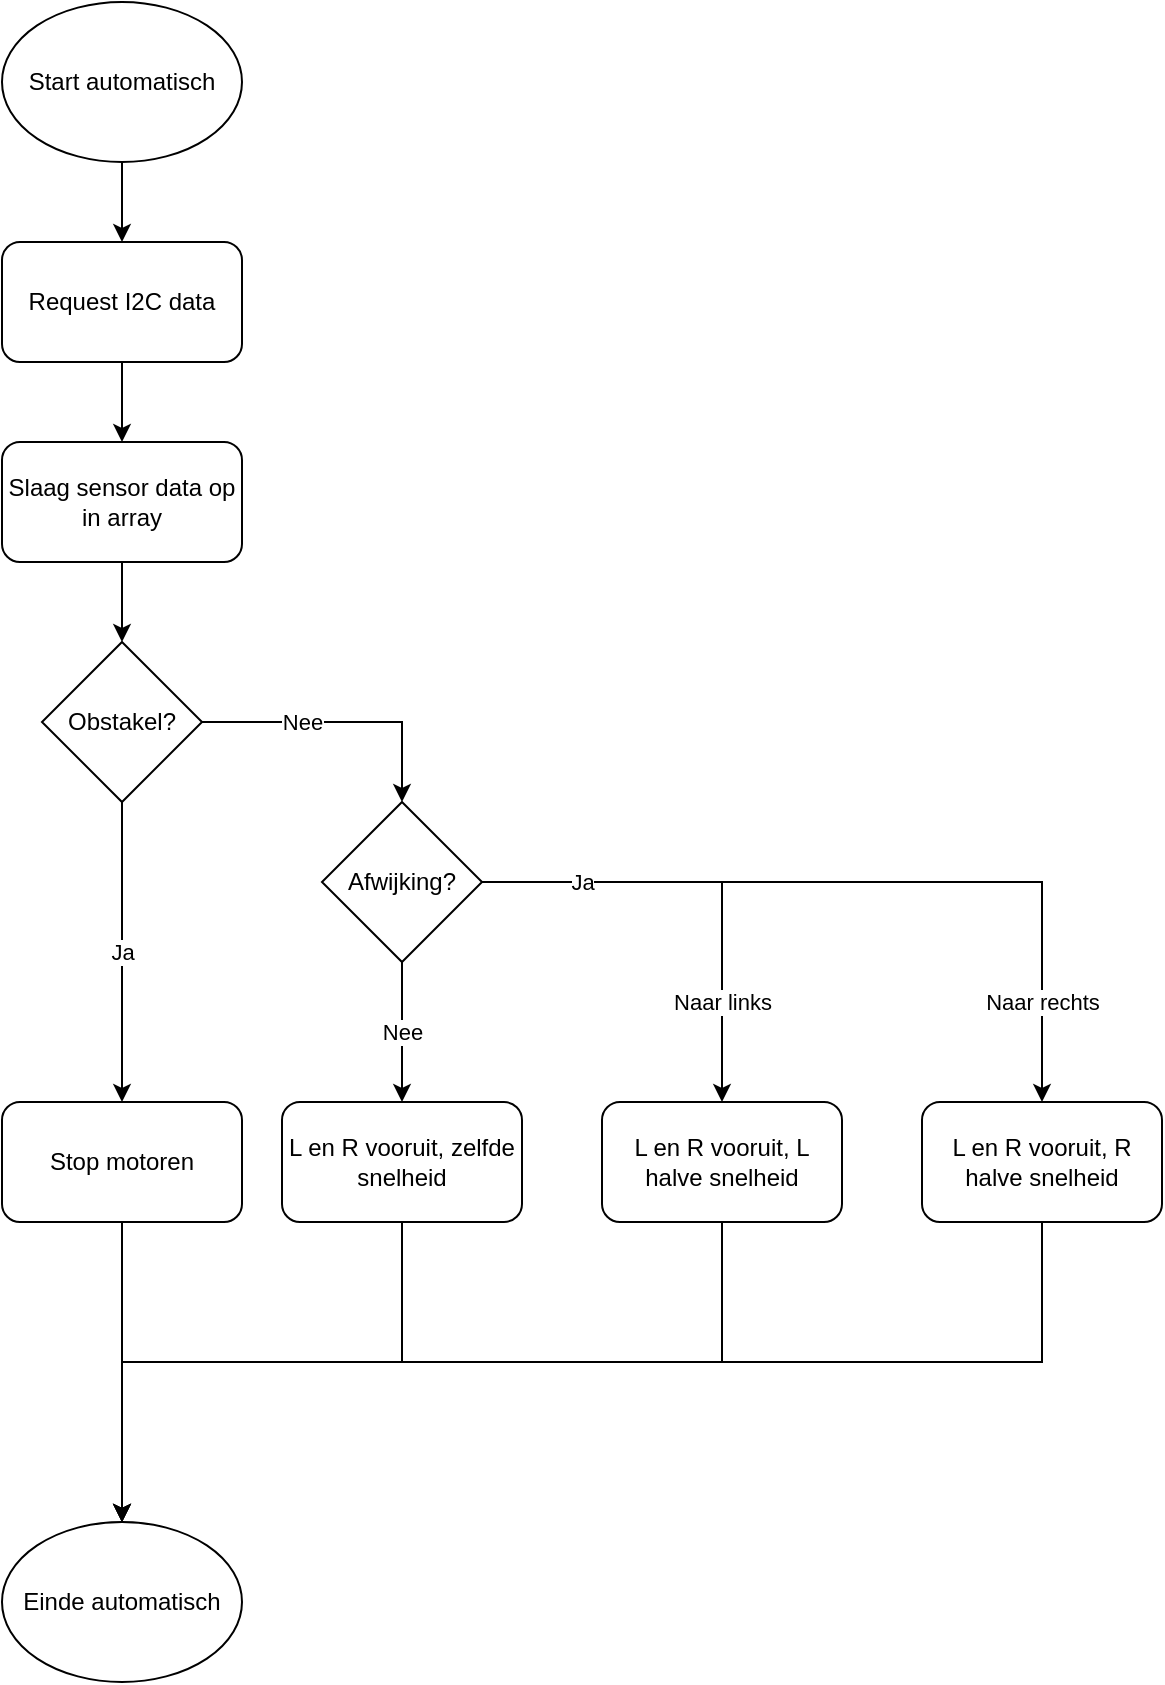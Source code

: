 <mxfile version="14.1.8" type="device"><diagram id="PqHBen5rIkk8RdpIF73x" name="Page-1"><mxGraphModel dx="1673" dy="967" grid="1" gridSize="10" guides="1" tooltips="1" connect="1" arrows="1" fold="1" page="1" pageScale="1" pageWidth="827" pageHeight="1169" math="0" shadow="0"><root><mxCell id="0"/><mxCell id="1" parent="0"/><mxCell id="GGC41YCj7jBHMlLAj5hO-4" value="" style="edgeStyle=orthogonalEdgeStyle;rounded=0;orthogonalLoop=1;jettySize=auto;html=1;" edge="1" parent="1" source="GGC41YCj7jBHMlLAj5hO-1" target="GGC41YCj7jBHMlLAj5hO-3"><mxGeometry relative="1" as="geometry"/></mxCell><mxCell id="GGC41YCj7jBHMlLAj5hO-1" value="Start automatisch" style="ellipse;whiteSpace=wrap;html=1;" vertex="1" parent="1"><mxGeometry x="140" y="40" width="120" height="80" as="geometry"/></mxCell><mxCell id="GGC41YCj7jBHMlLAj5hO-2" value="Einde automatisch" style="ellipse;whiteSpace=wrap;html=1;" vertex="1" parent="1"><mxGeometry x="140" y="800" width="120" height="80" as="geometry"/></mxCell><mxCell id="GGC41YCj7jBHMlLAj5hO-6" value="" style="edgeStyle=orthogonalEdgeStyle;rounded=0;orthogonalLoop=1;jettySize=auto;html=1;" edge="1" parent="1" source="GGC41YCj7jBHMlLAj5hO-3" target="GGC41YCj7jBHMlLAj5hO-5"><mxGeometry relative="1" as="geometry"/></mxCell><mxCell id="GGC41YCj7jBHMlLAj5hO-3" value="Request I2C data" style="rounded=1;whiteSpace=wrap;html=1;" vertex="1" parent="1"><mxGeometry x="140" y="160" width="120" height="60" as="geometry"/></mxCell><mxCell id="GGC41YCj7jBHMlLAj5hO-8" value="" style="edgeStyle=orthogonalEdgeStyle;rounded=0;orthogonalLoop=1;jettySize=auto;html=1;" edge="1" parent="1" source="GGC41YCj7jBHMlLAj5hO-5" target="GGC41YCj7jBHMlLAj5hO-7"><mxGeometry relative="1" as="geometry"/></mxCell><mxCell id="GGC41YCj7jBHMlLAj5hO-5" value="Slaag sensor data op in array" style="rounded=1;whiteSpace=wrap;html=1;" vertex="1" parent="1"><mxGeometry x="140" y="260" width="120" height="60" as="geometry"/></mxCell><mxCell id="GGC41YCj7jBHMlLAj5hO-10" value="Ja" style="edgeStyle=orthogonalEdgeStyle;rounded=0;orthogonalLoop=1;jettySize=auto;html=1;entryX=0.5;entryY=0;entryDx=0;entryDy=0;" edge="1" parent="1" source="GGC41YCj7jBHMlLAj5hO-7" target="GGC41YCj7jBHMlLAj5hO-13"><mxGeometry relative="1" as="geometry"><mxPoint x="200" y="590" as="targetPoint"/></mxGeometry></mxCell><mxCell id="GGC41YCj7jBHMlLAj5hO-12" value="Nee" style="edgeStyle=orthogonalEdgeStyle;rounded=0;orthogonalLoop=1;jettySize=auto;html=1;entryX=0.5;entryY=0;entryDx=0;entryDy=0;" edge="1" parent="1" source="GGC41YCj7jBHMlLAj5hO-7" target="GGC41YCj7jBHMlLAj5hO-14"><mxGeometry x="-0.286" relative="1" as="geometry"><mxPoint x="340" y="440.0" as="targetPoint"/><Array as="points"><mxPoint x="340" y="400"/></Array><mxPoint as="offset"/></mxGeometry></mxCell><mxCell id="GGC41YCj7jBHMlLAj5hO-7" value="Obstakel?" style="rhombus;whiteSpace=wrap;html=1;" vertex="1" parent="1"><mxGeometry x="160" y="360" width="80" height="80" as="geometry"/></mxCell><mxCell id="GGC41YCj7jBHMlLAj5hO-22" value="" style="edgeStyle=orthogonalEdgeStyle;rounded=0;orthogonalLoop=1;jettySize=auto;html=1;" edge="1" parent="1" source="GGC41YCj7jBHMlLAj5hO-13" target="GGC41YCj7jBHMlLAj5hO-2"><mxGeometry relative="1" as="geometry"/></mxCell><mxCell id="GGC41YCj7jBHMlLAj5hO-13" value="Stop motoren" style="rounded=1;whiteSpace=wrap;html=1;" vertex="1" parent="1"><mxGeometry x="140" y="590" width="120" height="60" as="geometry"/></mxCell><mxCell id="GGC41YCj7jBHMlLAj5hO-18" value="Nee" style="edgeStyle=orthogonalEdgeStyle;rounded=0;orthogonalLoop=1;jettySize=auto;html=1;" edge="1" parent="1" source="GGC41YCj7jBHMlLAj5hO-14" target="GGC41YCj7jBHMlLAj5hO-15"><mxGeometry relative="1" as="geometry"/></mxCell><mxCell id="GGC41YCj7jBHMlLAj5hO-19" value="Naar links" style="edgeStyle=orthogonalEdgeStyle;rounded=0;orthogonalLoop=1;jettySize=auto;html=1;entryX=0.5;entryY=0;entryDx=0;entryDy=0;" edge="1" parent="1" source="GGC41YCj7jBHMlLAj5hO-14" target="GGC41YCj7jBHMlLAj5hO-16"><mxGeometry x="0.565" relative="1" as="geometry"><mxPoint as="offset"/></mxGeometry></mxCell><mxCell id="GGC41YCj7jBHMlLAj5hO-20" value="Ja" style="edgeStyle=orthogonalEdgeStyle;rounded=0;orthogonalLoop=1;jettySize=auto;html=1;entryX=0.5;entryY=0;entryDx=0;entryDy=0;" edge="1" parent="1" source="GGC41YCj7jBHMlLAj5hO-14" target="GGC41YCj7jBHMlLAj5hO-17"><mxGeometry x="-0.744" relative="1" as="geometry"><mxPoint as="offset"/></mxGeometry></mxCell><mxCell id="GGC41YCj7jBHMlLAj5hO-21" value="Naar rechts" style="edgeLabel;html=1;align=center;verticalAlign=middle;resizable=0;points=[];" vertex="1" connectable="0" parent="GGC41YCj7jBHMlLAj5hO-20"><mxGeometry x="0.662" y="-2" relative="1" as="geometry"><mxPoint x="1.98" y="15.97" as="offset"/></mxGeometry></mxCell><mxCell id="GGC41YCj7jBHMlLAj5hO-14" value="Afwijking?" style="rhombus;whiteSpace=wrap;html=1;" vertex="1" parent="1"><mxGeometry x="300" y="440" width="80" height="80" as="geometry"/></mxCell><mxCell id="GGC41YCj7jBHMlLAj5hO-23" style="edgeStyle=orthogonalEdgeStyle;rounded=0;orthogonalLoop=1;jettySize=auto;html=1;entryX=0.5;entryY=0;entryDx=0;entryDy=0;" edge="1" parent="1" source="GGC41YCj7jBHMlLAj5hO-15" target="GGC41YCj7jBHMlLAj5hO-2"><mxGeometry relative="1" as="geometry"><Array as="points"><mxPoint x="340" y="720"/><mxPoint x="200" y="720"/></Array></mxGeometry></mxCell><mxCell id="GGC41YCj7jBHMlLAj5hO-15" value="L en R vooruit, zelfde snelheid" style="rounded=1;whiteSpace=wrap;html=1;" vertex="1" parent="1"><mxGeometry x="280" y="590" width="120" height="60" as="geometry"/></mxCell><mxCell id="GGC41YCj7jBHMlLAj5hO-24" style="edgeStyle=orthogonalEdgeStyle;rounded=0;orthogonalLoop=1;jettySize=auto;html=1;entryX=0.5;entryY=0;entryDx=0;entryDy=0;" edge="1" parent="1" source="GGC41YCj7jBHMlLAj5hO-16" target="GGC41YCj7jBHMlLAj5hO-2"><mxGeometry relative="1" as="geometry"><Array as="points"><mxPoint x="500" y="720"/><mxPoint x="200" y="720"/></Array></mxGeometry></mxCell><mxCell id="GGC41YCj7jBHMlLAj5hO-16" value="L en R vooruit, L halve snelheid" style="rounded=1;whiteSpace=wrap;html=1;" vertex="1" parent="1"><mxGeometry x="440" y="590" width="120" height="60" as="geometry"/></mxCell><mxCell id="GGC41YCj7jBHMlLAj5hO-25" style="edgeStyle=orthogonalEdgeStyle;rounded=0;orthogonalLoop=1;jettySize=auto;html=1;" edge="1" parent="1" source="GGC41YCj7jBHMlLAj5hO-17" target="GGC41YCj7jBHMlLAj5hO-2"><mxGeometry relative="1" as="geometry"><Array as="points"><mxPoint x="660" y="720"/><mxPoint x="200" y="720"/></Array></mxGeometry></mxCell><mxCell id="GGC41YCj7jBHMlLAj5hO-17" value="L en R vooruit, R halve snelheid" style="rounded=1;whiteSpace=wrap;html=1;" vertex="1" parent="1"><mxGeometry x="600" y="590" width="120" height="60" as="geometry"/></mxCell></root></mxGraphModel></diagram></mxfile>